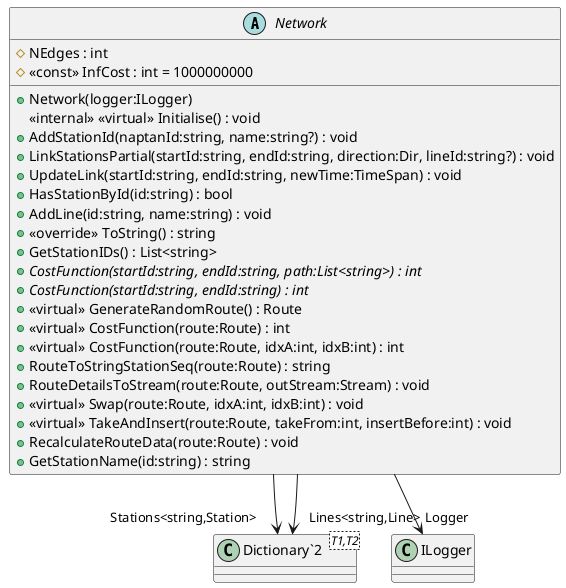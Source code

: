 @startuml
abstract class Network {
    # NEdges : int
    # <<const>> InfCost : int = 1000000000
    + Network(logger:ILogger)
    <<internal>> <<virtual>> Initialise() : void
    + AddStationId(naptanId:string, name:string?) : void
    + LinkStationsPartial(startId:string, endId:string, direction:Dir, lineId:string?) : void
    + UpdateLink(startId:string, endId:string, newTime:TimeSpan) : void
    + HasStationById(id:string) : bool
    + AddLine(id:string, name:string) : void
    + <<override>> ToString() : string
    + GetStationIDs() : List<string>
    + {abstract} CostFunction(startId:string, endId:string, path:List<string>) : int
    + {abstract} CostFunction(startId:string, endId:string) : int
    + <<virtual>> GenerateRandomRoute() : Route
    + <<virtual>> CostFunction(route:Route) : int
    + <<virtual>> CostFunction(route:Route, idxA:int, idxB:int) : int
    + RouteToStringStationSeq(route:Route) : string
    + RouteDetailsToStream(route:Route, outStream:Stream) : void
    + <<virtual>> Swap(route:Route, idxA:int, idxB:int) : void
    + <<virtual>> TakeAndInsert(route:Route, takeFrom:int, insertBefore:int) : void
    + RecalculateRouteData(route:Route) : void
    + GetStationName(id:string) : string
}
class "Dictionary`2"<T1,T2> {
}
Network --> "Stations<string,Station>" "Dictionary`2"
Network --> "Lines<string,Line>" "Dictionary`2"
Network --> "Logger" ILogger
@enduml
